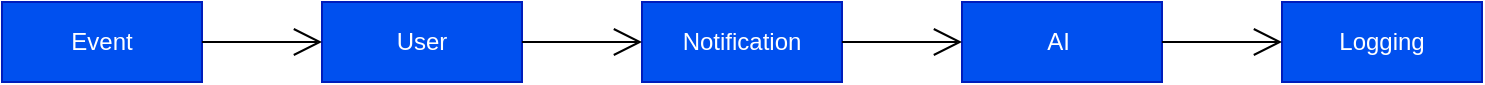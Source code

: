 <mxfile version="24.7.17">
  <diagram name="Page-1" id="-_qc7y2070Ihiw9nzdq_">
    <mxGraphModel dx="864" dy="556" grid="1" gridSize="10" guides="1" tooltips="1" connect="1" arrows="1" fold="1" page="1" pageScale="1" pageWidth="850" pageHeight="1100" math="0" shadow="0">
      <root>
        <mxCell id="0" />
        <mxCell id="1" parent="0" />
        <mxCell id="NHxFgHOOrpzGYUB7CIGs-1" value="Logging" style="whiteSpace=wrap;html=1;align=center;fillColor=#0050ef;strokeColor=#001DBC;fontColor=#ffffff;" parent="1" vertex="1">
          <mxGeometry x="680" y="240" width="100" height="40" as="geometry" />
        </mxCell>
        <mxCell id="NHxFgHOOrpzGYUB7CIGs-2" value="AI&amp;nbsp;" style="whiteSpace=wrap;html=1;align=center;fillColor=#0050ef;fontColor=#ffffff;strokeColor=#001DBC;" parent="1" vertex="1">
          <mxGeometry x="520" y="240" width="100" height="40" as="geometry" />
        </mxCell>
        <mxCell id="NHxFgHOOrpzGYUB7CIGs-3" value="Notification" style="whiteSpace=wrap;html=1;align=center;fillColor=#0050ef;fontColor=#ffffff;strokeColor=#001DBC;" parent="1" vertex="1">
          <mxGeometry x="360" y="240" width="100" height="40" as="geometry" />
        </mxCell>
        <mxCell id="NHxFgHOOrpzGYUB7CIGs-4" value="User" style="whiteSpace=wrap;html=1;align=center;fillColor=#0050ef;fontColor=#ffffff;strokeColor=#001DBC;" parent="1" vertex="1">
          <mxGeometry x="200" y="240" width="100" height="40" as="geometry" />
        </mxCell>
        <mxCell id="NHxFgHOOrpzGYUB7CIGs-5" value="Event" style="whiteSpace=wrap;html=1;align=center;fillColor=#0050ef;fontColor=#ffffff;strokeColor=#001DBC;" parent="1" vertex="1">
          <mxGeometry x="40" y="240" width="100" height="40" as="geometry" />
        </mxCell>
        <mxCell id="NHxFgHOOrpzGYUB7CIGs-6" value="" style="endArrow=open;endFill=1;endSize=12;html=1;rounded=0;exitX=1;exitY=0.5;exitDx=0;exitDy=0;entryX=0;entryY=0.5;entryDx=0;entryDy=0;" parent="1" source="NHxFgHOOrpzGYUB7CIGs-4" target="NHxFgHOOrpzGYUB7CIGs-3" edge="1">
          <mxGeometry width="160" relative="1" as="geometry">
            <mxPoint x="270" y="310" as="sourcePoint" />
            <mxPoint x="430" y="310" as="targetPoint" />
          </mxGeometry>
        </mxCell>
        <mxCell id="NHxFgHOOrpzGYUB7CIGs-7" value="" style="endArrow=open;endFill=1;endSize=12;html=1;rounded=0;exitX=1;exitY=0.5;exitDx=0;exitDy=0;entryX=0;entryY=0.5;entryDx=0;entryDy=0;" parent="1" source="NHxFgHOOrpzGYUB7CIGs-3" target="NHxFgHOOrpzGYUB7CIGs-2" edge="1">
          <mxGeometry width="160" relative="1" as="geometry">
            <mxPoint x="425" y="210" as="sourcePoint" />
            <mxPoint x="585" y="210" as="targetPoint" />
          </mxGeometry>
        </mxCell>
        <mxCell id="NHxFgHOOrpzGYUB7CIGs-8" value="" style="endArrow=open;endFill=1;endSize=12;html=1;rounded=0;exitX=1;exitY=0.5;exitDx=0;exitDy=0;entryX=0;entryY=0.5;entryDx=0;entryDy=0;" parent="1" source="NHxFgHOOrpzGYUB7CIGs-2" target="NHxFgHOOrpzGYUB7CIGs-1" edge="1">
          <mxGeometry width="160" relative="1" as="geometry">
            <mxPoint x="550" y="310" as="sourcePoint" />
            <mxPoint x="710" y="310" as="targetPoint" />
          </mxGeometry>
        </mxCell>
        <mxCell id="NHxFgHOOrpzGYUB7CIGs-10" value="" style="endArrow=open;endFill=1;endSize=12;html=1;rounded=0;entryX=0;entryY=0.5;entryDx=0;entryDy=0;exitX=1;exitY=0.5;exitDx=0;exitDy=0;" parent="1" source="NHxFgHOOrpzGYUB7CIGs-5" target="NHxFgHOOrpzGYUB7CIGs-4" edge="1">
          <mxGeometry width="160" relative="1" as="geometry">
            <mxPoint x="120" y="220" as="sourcePoint" />
            <mxPoint x="280" y="220" as="targetPoint" />
          </mxGeometry>
        </mxCell>
      </root>
    </mxGraphModel>
  </diagram>
</mxfile>
